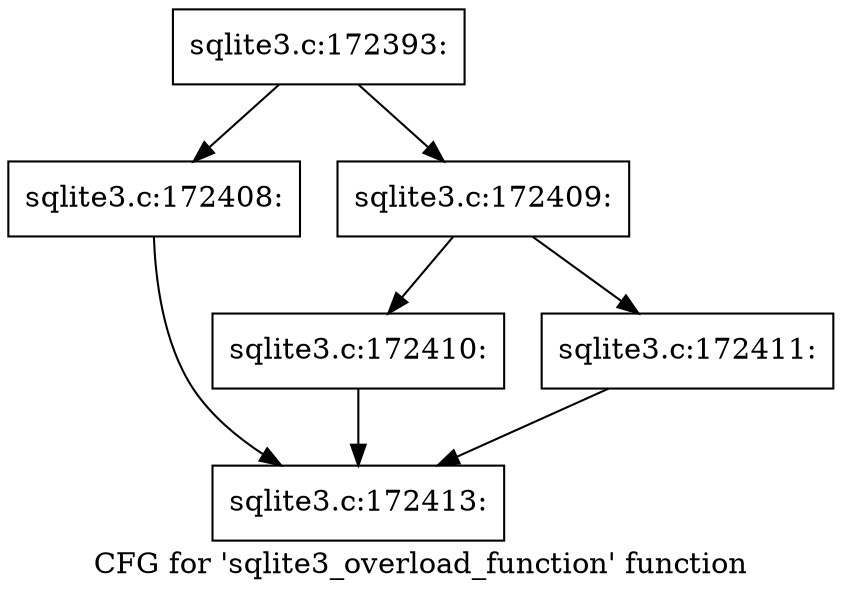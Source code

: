 digraph "CFG for 'sqlite3_overload_function' function" {
	label="CFG for 'sqlite3_overload_function' function";

	Node0x55c0f6a11fd0 [shape=record,label="{sqlite3.c:172393:}"];
	Node0x55c0f6a11fd0 -> Node0x55c0f61a6580;
	Node0x55c0f6a11fd0 -> Node0x55c0f6a20c90;
	Node0x55c0f61a6580 [shape=record,label="{sqlite3.c:172408:}"];
	Node0x55c0f61a6580 -> Node0x55c0f54bd830;
	Node0x55c0f6a20c90 [shape=record,label="{sqlite3.c:172409:}"];
	Node0x55c0f6a20c90 -> Node0x55c0f6a21680;
	Node0x55c0f6a20c90 -> Node0x55c0f6a216d0;
	Node0x55c0f6a21680 [shape=record,label="{sqlite3.c:172410:}"];
	Node0x55c0f6a21680 -> Node0x55c0f54bd830;
	Node0x55c0f6a216d0 [shape=record,label="{sqlite3.c:172411:}"];
	Node0x55c0f6a216d0 -> Node0x55c0f54bd830;
	Node0x55c0f54bd830 [shape=record,label="{sqlite3.c:172413:}"];
}
